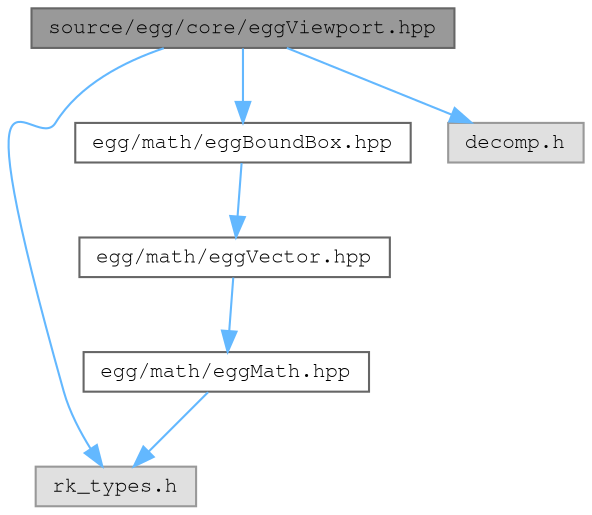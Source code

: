 digraph "source/egg/core/eggViewport.hpp"
{
 // LATEX_PDF_SIZE
  bgcolor="transparent";
  edge [fontname=FreeMono,fontsize=10,labelfontname=FreeMono,labelfontsize=10];
  node [fontname=FreeMono,fontsize=10,shape=box,height=0.2,width=0.4];
  Node1 [label="source/egg/core/eggViewport.hpp",height=0.2,width=0.4,color="gray40", fillcolor="grey60", style="filled", fontcolor="black",tooltip="TODO."];
  Node1 -> Node2 [color="steelblue1",style="solid"];
  Node2 [label="rk_types.h",height=0.2,width=0.4,color="grey60", fillcolor="#E0E0E0", style="filled",tooltip=" "];
  Node1 -> Node3 [color="steelblue1",style="solid"];
  Node3 [label="egg/math/eggBoundBox.hpp",height=0.2,width=0.4,color="grey40", fillcolor="white", style="filled",URL="$egg_bound_box_8hpp_source.html",tooltip=" "];
  Node3 -> Node4 [color="steelblue1",style="solid"];
  Node4 [label="egg/math/eggVector.hpp",height=0.2,width=0.4,color="grey40", fillcolor="white", style="filled",URL="$egg_vector_8hpp.html",tooltip="TODO."];
  Node4 -> Node5 [color="steelblue1",style="solid"];
  Node5 [label="egg/math/eggMath.hpp",height=0.2,width=0.4,color="grey40", fillcolor="white", style="filled",URL="$egg_math_8hpp.html",tooltip="Provides a compile-time generic interface for performing basic math operations on a certain type."];
  Node5 -> Node2 [color="steelblue1",style="solid"];
  Node1 -> Node6 [color="steelblue1",style="solid"];
  Node6 [label="decomp.h",height=0.2,width=0.4,color="grey60", fillcolor="#E0E0E0", style="filled",tooltip=" "];
}
